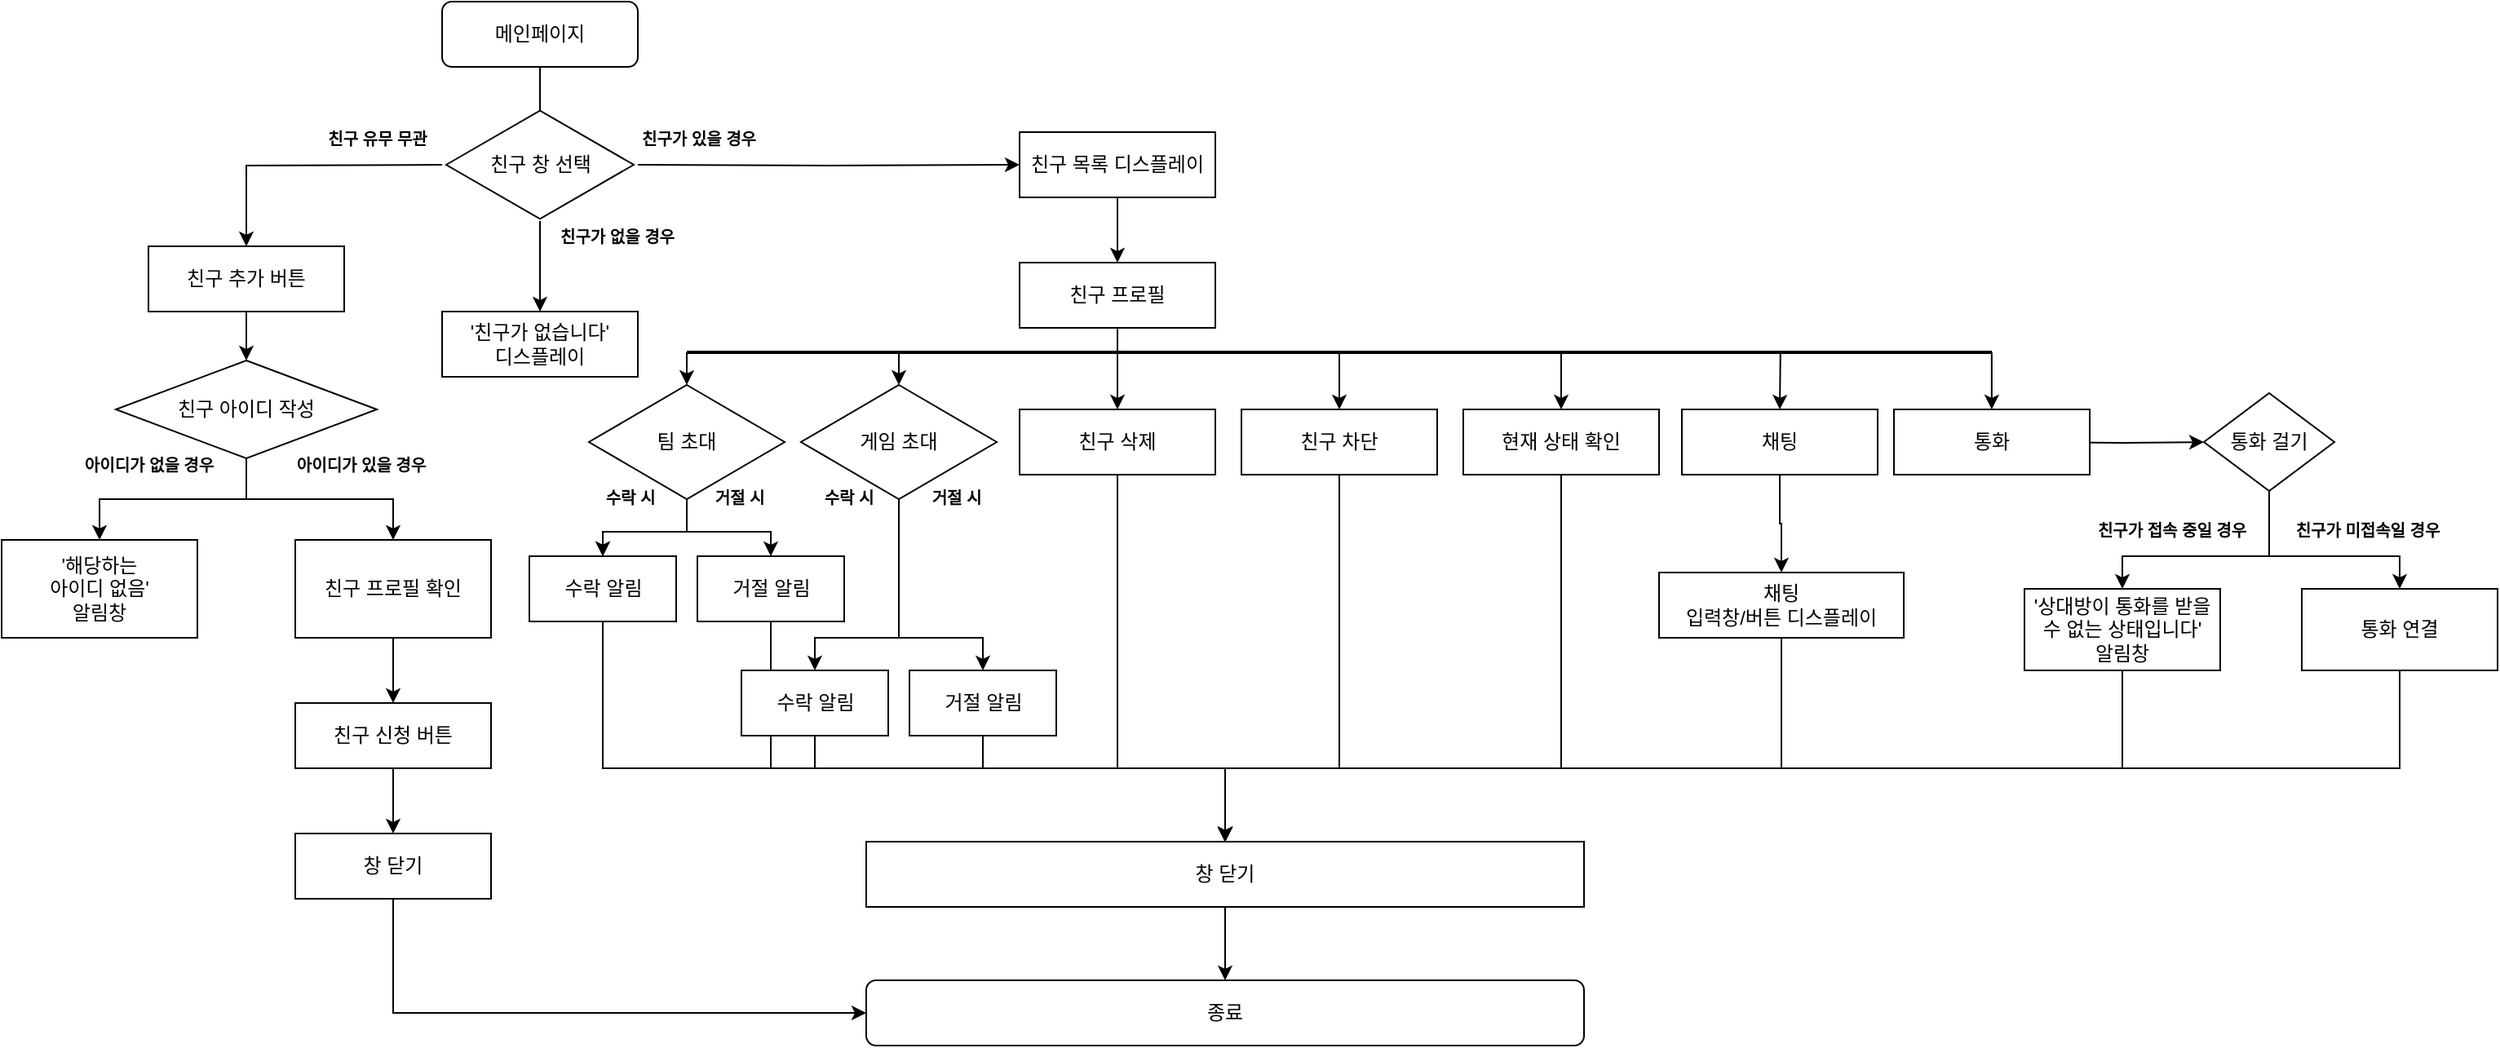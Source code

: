 <mxfile version="22.1.0" type="github">
  <diagram id="C5RBs43oDa-KdzZeNtuy" name="Page-1">
    <mxGraphModel dx="2812" dy="834" grid="1" gridSize="10" guides="1" tooltips="1" connect="1" arrows="1" fold="1" page="1" pageScale="1" pageWidth="827" pageHeight="1169" math="0" shadow="0">
      <root>
        <mxCell id="WIyWlLk6GJQsqaUBKTNV-0" />
        <mxCell id="WIyWlLk6GJQsqaUBKTNV-1" parent="WIyWlLk6GJQsqaUBKTNV-0" />
        <mxCell id="ka-RQTAtzn6AO5uNVBUh-3" value="" style="edgeStyle=orthogonalEdgeStyle;rounded=0;orthogonalLoop=1;jettySize=auto;html=1;entryX=0.5;entryY=0;entryDx=0;entryDy=0;" edge="1" parent="WIyWlLk6GJQsqaUBKTNV-1" source="WIyWlLk6GJQsqaUBKTNV-3">
          <mxGeometry relative="1" as="geometry">
            <mxPoint x="220" y="150" as="targetPoint" />
          </mxGeometry>
        </mxCell>
        <mxCell id="WIyWlLk6GJQsqaUBKTNV-3" value="메인페이지" style="rounded=1;whiteSpace=wrap;html=1;fontSize=12;glass=0;strokeWidth=1;shadow=0;" parent="WIyWlLk6GJQsqaUBKTNV-1" vertex="1">
          <mxGeometry x="160" y="70" width="120" height="40" as="geometry" />
        </mxCell>
        <mxCell id="WIyWlLk6GJQsqaUBKTNV-11" value="종료" style="rounded=1;whiteSpace=wrap;html=1;fontSize=12;glass=0;strokeWidth=1;shadow=0;" parent="WIyWlLk6GJQsqaUBKTNV-1" vertex="1">
          <mxGeometry x="420" y="670" width="440" height="40" as="geometry" />
        </mxCell>
        <mxCell id="ka-RQTAtzn6AO5uNVBUh-8" value="" style="edgeStyle=orthogonalEdgeStyle;rounded=0;orthogonalLoop=1;jettySize=auto;html=1;" edge="1" parent="WIyWlLk6GJQsqaUBKTNV-1" target="ka-RQTAtzn6AO5uNVBUh-7">
          <mxGeometry relative="1" as="geometry">
            <mxPoint x="160" y="170.0" as="sourcePoint" />
          </mxGeometry>
        </mxCell>
        <mxCell id="ka-RQTAtzn6AO5uNVBUh-34" value="" style="edgeStyle=orthogonalEdgeStyle;rounded=0;orthogonalLoop=1;jettySize=auto;html=1;exitX=1;exitY=0.5;exitDx=0;exitDy=0;" edge="1" parent="WIyWlLk6GJQsqaUBKTNV-1" target="ka-RQTAtzn6AO5uNVBUh-33">
          <mxGeometry relative="1" as="geometry">
            <mxPoint x="280" y="170" as="sourcePoint" />
          </mxGeometry>
        </mxCell>
        <mxCell id="ka-RQTAtzn6AO5uNVBUh-14" value="" style="edgeStyle=orthogonalEdgeStyle;rounded=0;orthogonalLoop=1;jettySize=auto;html=1;" edge="1" parent="WIyWlLk6GJQsqaUBKTNV-1" source="ka-RQTAtzn6AO5uNVBUh-7" target="ka-RQTAtzn6AO5uNVBUh-13">
          <mxGeometry relative="1" as="geometry" />
        </mxCell>
        <mxCell id="ka-RQTAtzn6AO5uNVBUh-7" value="친구 추가 버튼" style="whiteSpace=wrap;html=1;rounded=0;" vertex="1" parent="WIyWlLk6GJQsqaUBKTNV-1">
          <mxGeometry x="-20" y="220" width="120" height="40" as="geometry" />
        </mxCell>
        <mxCell id="ka-RQTAtzn6AO5uNVBUh-16" value="" style="edgeStyle=orthogonalEdgeStyle;rounded=0;orthogonalLoop=1;jettySize=auto;html=1;" edge="1" parent="WIyWlLk6GJQsqaUBKTNV-1" source="ka-RQTAtzn6AO5uNVBUh-13" target="ka-RQTAtzn6AO5uNVBUh-15">
          <mxGeometry relative="1" as="geometry" />
        </mxCell>
        <mxCell id="ka-RQTAtzn6AO5uNVBUh-21" value="" style="edgeStyle=orthogonalEdgeStyle;rounded=0;orthogonalLoop=1;jettySize=auto;html=1;" edge="1" parent="WIyWlLk6GJQsqaUBKTNV-1" source="ka-RQTAtzn6AO5uNVBUh-13" target="ka-RQTAtzn6AO5uNVBUh-20">
          <mxGeometry relative="1" as="geometry" />
        </mxCell>
        <mxCell id="ka-RQTAtzn6AO5uNVBUh-13" value="친구 아이디 작성" style="rhombus;whiteSpace=wrap;html=1;rounded=0;" vertex="1" parent="WIyWlLk6GJQsqaUBKTNV-1">
          <mxGeometry x="-40" y="290" width="160" height="60" as="geometry" />
        </mxCell>
        <mxCell id="ka-RQTAtzn6AO5uNVBUh-18" value="" style="edgeStyle=orthogonalEdgeStyle;rounded=0;orthogonalLoop=1;jettySize=auto;html=1;" edge="1" parent="WIyWlLk6GJQsqaUBKTNV-1" source="ka-RQTAtzn6AO5uNVBUh-15" target="ka-RQTAtzn6AO5uNVBUh-17">
          <mxGeometry relative="1" as="geometry" />
        </mxCell>
        <mxCell id="ka-RQTAtzn6AO5uNVBUh-15" value="친구 프로필 확인" style="whiteSpace=wrap;html=1;rounded=0;" vertex="1" parent="WIyWlLk6GJQsqaUBKTNV-1">
          <mxGeometry x="70" y="400" width="120" height="60" as="geometry" />
        </mxCell>
        <mxCell id="ka-RQTAtzn6AO5uNVBUh-28" value="" style="edgeStyle=orthogonalEdgeStyle;rounded=0;orthogonalLoop=1;jettySize=auto;html=1;" edge="1" parent="WIyWlLk6GJQsqaUBKTNV-1" source="ka-RQTAtzn6AO5uNVBUh-17" target="ka-RQTAtzn6AO5uNVBUh-27">
          <mxGeometry relative="1" as="geometry" />
        </mxCell>
        <mxCell id="ka-RQTAtzn6AO5uNVBUh-17" value="친구 신청 버튼" style="whiteSpace=wrap;html=1;rounded=0;" vertex="1" parent="WIyWlLk6GJQsqaUBKTNV-1">
          <mxGeometry x="70" y="500" width="120" height="40" as="geometry" />
        </mxCell>
        <mxCell id="ka-RQTAtzn6AO5uNVBUh-20" value="&#39;해당하는 &lt;br&gt;아이디 없음&#39; &lt;br&gt;알림창" style="whiteSpace=wrap;html=1;rounded=0;" vertex="1" parent="WIyWlLk6GJQsqaUBKTNV-1">
          <mxGeometry x="-110" y="400" width="120" height="60" as="geometry" />
        </mxCell>
        <mxCell id="ka-RQTAtzn6AO5uNVBUh-22" value="&lt;font style=&quot;font-size: 10px;&quot;&gt;아이디가 없을 경우&lt;/font&gt;" style="text;strokeColor=none;fillColor=none;html=1;fontSize=24;fontStyle=1;verticalAlign=middle;align=center;" vertex="1" parent="WIyWlLk6GJQsqaUBKTNV-1">
          <mxGeometry x="-70" y="330" width="100" height="40" as="geometry" />
        </mxCell>
        <mxCell id="ka-RQTAtzn6AO5uNVBUh-24" value="&lt;font style=&quot;font-size: 10px;&quot;&gt;아이디가 있을 경우&lt;/font&gt;" style="text;strokeColor=none;fillColor=none;html=1;fontSize=24;fontStyle=1;verticalAlign=middle;align=center;" vertex="1" parent="WIyWlLk6GJQsqaUBKTNV-1">
          <mxGeometry x="60" y="330" width="100" height="40" as="geometry" />
        </mxCell>
        <mxCell id="ka-RQTAtzn6AO5uNVBUh-29" value="" style="edgeStyle=orthogonalEdgeStyle;rounded=0;orthogonalLoop=1;jettySize=auto;html=1;" edge="1" parent="WIyWlLk6GJQsqaUBKTNV-1" source="ka-RQTAtzn6AO5uNVBUh-27" target="WIyWlLk6GJQsqaUBKTNV-11">
          <mxGeometry relative="1" as="geometry">
            <Array as="points">
              <mxPoint x="130" y="690" />
            </Array>
          </mxGeometry>
        </mxCell>
        <mxCell id="ka-RQTAtzn6AO5uNVBUh-27" value="창 닫기" style="whiteSpace=wrap;html=1;rounded=0;" vertex="1" parent="WIyWlLk6GJQsqaUBKTNV-1">
          <mxGeometry x="70" y="580" width="120" height="40" as="geometry" />
        </mxCell>
        <mxCell id="ka-RQTAtzn6AO5uNVBUh-36" value="" style="edgeStyle=orthogonalEdgeStyle;rounded=0;orthogonalLoop=1;jettySize=auto;html=1;" edge="1" parent="WIyWlLk6GJQsqaUBKTNV-1" source="ka-RQTAtzn6AO5uNVBUh-33" target="ka-RQTAtzn6AO5uNVBUh-35">
          <mxGeometry relative="1" as="geometry" />
        </mxCell>
        <mxCell id="ka-RQTAtzn6AO5uNVBUh-33" value="친구 목록 디스플레이" style="whiteSpace=wrap;html=1;rounded=0;" vertex="1" parent="WIyWlLk6GJQsqaUBKTNV-1">
          <mxGeometry x="514" y="150" width="120" height="40" as="geometry" />
        </mxCell>
        <mxCell id="ka-RQTAtzn6AO5uNVBUh-52" style="edgeStyle=orthogonalEdgeStyle;rounded=0;orthogonalLoop=1;jettySize=auto;html=1;exitX=0.5;exitY=1;exitDx=0;exitDy=0;entryX=0.5;entryY=0;entryDx=0;entryDy=0;" edge="1" parent="WIyWlLk6GJQsqaUBKTNV-1" source="ka-RQTAtzn6AO5uNVBUh-35" target="ka-RQTAtzn6AO5uNVBUh-48">
          <mxGeometry relative="1" as="geometry">
            <mxPoint x="574.615" y="310" as="targetPoint" />
          </mxGeometry>
        </mxCell>
        <mxCell id="ka-RQTAtzn6AO5uNVBUh-35" value="친구 프로필" style="whiteSpace=wrap;html=1;rounded=0;" vertex="1" parent="WIyWlLk6GJQsqaUBKTNV-1">
          <mxGeometry x="514" y="230" width="120" height="40" as="geometry" />
        </mxCell>
        <mxCell id="ka-RQTAtzn6AO5uNVBUh-66" style="edgeStyle=orthogonalEdgeStyle;rounded=0;orthogonalLoop=1;jettySize=auto;html=1;exitX=0.5;exitY=1;exitDx=0;exitDy=0;entryX=0.5;entryY=0;entryDx=0;entryDy=0;" edge="1" parent="WIyWlLk6GJQsqaUBKTNV-1" source="ka-RQTAtzn6AO5uNVBUh-37" target="ka-RQTAtzn6AO5uNVBUh-64">
          <mxGeometry relative="1" as="geometry">
            <Array as="points">
              <mxPoint x="440" y="460" />
              <mxPoint x="389" y="460" />
            </Array>
          </mxGeometry>
        </mxCell>
        <mxCell id="ka-RQTAtzn6AO5uNVBUh-67" style="edgeStyle=orthogonalEdgeStyle;rounded=0;orthogonalLoop=1;jettySize=auto;html=1;exitX=0.5;exitY=1;exitDx=0;exitDy=0;entryX=0.5;entryY=0;entryDx=0;entryDy=0;" edge="1" parent="WIyWlLk6GJQsqaUBKTNV-1" source="ka-RQTAtzn6AO5uNVBUh-37" target="ka-RQTAtzn6AO5uNVBUh-65">
          <mxGeometry relative="1" as="geometry">
            <Array as="points">
              <mxPoint x="440" y="460" />
              <mxPoint x="491" y="460" />
            </Array>
          </mxGeometry>
        </mxCell>
        <mxCell id="ka-RQTAtzn6AO5uNVBUh-37" value="게임 초대" style="rhombus;whiteSpace=wrap;html=1;rounded=0;" vertex="1" parent="WIyWlLk6GJQsqaUBKTNV-1">
          <mxGeometry x="380" y="305" width="120" height="70" as="geometry" />
        </mxCell>
        <mxCell id="ka-RQTAtzn6AO5uNVBUh-60" value="" style="edgeStyle=orthogonalEdgeStyle;rounded=0;orthogonalLoop=1;jettySize=auto;html=1;" edge="1" parent="WIyWlLk6GJQsqaUBKTNV-1" source="ka-RQTAtzn6AO5uNVBUh-39" target="ka-RQTAtzn6AO5uNVBUh-59">
          <mxGeometry relative="1" as="geometry" />
        </mxCell>
        <mxCell id="ka-RQTAtzn6AO5uNVBUh-61" value="" style="edgeStyle=orthogonalEdgeStyle;rounded=0;orthogonalLoop=1;jettySize=auto;html=1;" edge="1" parent="WIyWlLk6GJQsqaUBKTNV-1" source="ka-RQTAtzn6AO5uNVBUh-39" target="ka-RQTAtzn6AO5uNVBUh-59">
          <mxGeometry relative="1" as="geometry" />
        </mxCell>
        <mxCell id="ka-RQTAtzn6AO5uNVBUh-63" style="edgeStyle=orthogonalEdgeStyle;rounded=0;orthogonalLoop=1;jettySize=auto;html=1;exitX=0.5;exitY=1;exitDx=0;exitDy=0;entryX=0.5;entryY=0;entryDx=0;entryDy=0;" edge="1" parent="WIyWlLk6GJQsqaUBKTNV-1" source="ka-RQTAtzn6AO5uNVBUh-39" target="ka-RQTAtzn6AO5uNVBUh-62">
          <mxGeometry relative="1" as="geometry" />
        </mxCell>
        <mxCell id="ka-RQTAtzn6AO5uNVBUh-39" value="팀 초대" style="rhombus;whiteSpace=wrap;html=1;rounded=0;" vertex="1" parent="WIyWlLk6GJQsqaUBKTNV-1">
          <mxGeometry x="250" y="305" width="120" height="70" as="geometry" />
        </mxCell>
        <mxCell id="ka-RQTAtzn6AO5uNVBUh-72" style="edgeStyle=orthogonalEdgeStyle;rounded=0;orthogonalLoop=1;jettySize=auto;html=1;exitX=0.5;exitY=1;exitDx=0;exitDy=0;entryX=0.5;entryY=0;entryDx=0;entryDy=0;" edge="1" parent="WIyWlLk6GJQsqaUBKTNV-1" source="ka-RQTAtzn6AO5uNVBUh-44" target="ka-RQTAtzn6AO5uNVBUh-70">
          <mxGeometry relative="1" as="geometry">
            <Array as="points">
              <mxPoint x="710" y="540" />
              <mxPoint x="640" y="540" />
            </Array>
          </mxGeometry>
        </mxCell>
        <mxCell id="ka-RQTAtzn6AO5uNVBUh-44" value="친구 차단" style="whiteSpace=wrap;html=1;rounded=0;" vertex="1" parent="WIyWlLk6GJQsqaUBKTNV-1">
          <mxGeometry x="650" y="320" width="120" height="40" as="geometry" />
        </mxCell>
        <mxCell id="ka-RQTAtzn6AO5uNVBUh-73" style="edgeStyle=orthogonalEdgeStyle;rounded=0;orthogonalLoop=1;jettySize=auto;html=1;exitX=0.5;exitY=1;exitDx=0;exitDy=0;entryX=0.5;entryY=0;entryDx=0;entryDy=0;" edge="1" parent="WIyWlLk6GJQsqaUBKTNV-1" source="ka-RQTAtzn6AO5uNVBUh-45" target="ka-RQTAtzn6AO5uNVBUh-70">
          <mxGeometry relative="1" as="geometry">
            <Array as="points">
              <mxPoint x="846" y="540" />
              <mxPoint x="640" y="540" />
            </Array>
          </mxGeometry>
        </mxCell>
        <mxCell id="ka-RQTAtzn6AO5uNVBUh-45" value="현재 상태 확인" style="whiteSpace=wrap;html=1;rounded=0;" vertex="1" parent="WIyWlLk6GJQsqaUBKTNV-1">
          <mxGeometry x="786" y="320" width="120" height="40" as="geometry" />
        </mxCell>
        <mxCell id="ka-RQTAtzn6AO5uNVBUh-47" style="edgeStyle=orthogonalEdgeStyle;rounded=0;orthogonalLoop=1;jettySize=auto;html=1;exitX=0.5;exitY=1;exitDx=0;exitDy=0;" edge="1" parent="WIyWlLk6GJQsqaUBKTNV-1" source="ka-RQTAtzn6AO5uNVBUh-45" target="ka-RQTAtzn6AO5uNVBUh-45">
          <mxGeometry relative="1" as="geometry" />
        </mxCell>
        <mxCell id="ka-RQTAtzn6AO5uNVBUh-71" style="edgeStyle=orthogonalEdgeStyle;rounded=0;orthogonalLoop=1;jettySize=auto;html=1;exitX=0.5;exitY=1;exitDx=0;exitDy=0;entryX=0.5;entryY=0;entryDx=0;entryDy=0;" edge="1" parent="WIyWlLk6GJQsqaUBKTNV-1" source="ka-RQTAtzn6AO5uNVBUh-48" target="ka-RQTAtzn6AO5uNVBUh-70">
          <mxGeometry relative="1" as="geometry">
            <Array as="points">
              <mxPoint x="574" y="540" />
              <mxPoint x="640" y="540" />
            </Array>
          </mxGeometry>
        </mxCell>
        <mxCell id="ka-RQTAtzn6AO5uNVBUh-48" value="친구 삭제" style="whiteSpace=wrap;html=1;rounded=0;" vertex="1" parent="WIyWlLk6GJQsqaUBKTNV-1">
          <mxGeometry x="514" y="320" width="120" height="40" as="geometry" />
        </mxCell>
        <mxCell id="ka-RQTAtzn6AO5uNVBUh-54" style="edgeStyle=orthogonalEdgeStyle;rounded=0;orthogonalLoop=1;jettySize=auto;html=1;exitX=0.25;exitY=0.5;exitDx=0;exitDy=0;exitPerimeter=0;entryX=0.5;entryY=0;entryDx=0;entryDy=0;" edge="1" parent="WIyWlLk6GJQsqaUBKTNV-1" source="ka-RQTAtzn6AO5uNVBUh-53" target="ka-RQTAtzn6AO5uNVBUh-37">
          <mxGeometry relative="1" as="geometry">
            <Array as="points">
              <mxPoint x="440" y="285" />
            </Array>
          </mxGeometry>
        </mxCell>
        <mxCell id="ka-RQTAtzn6AO5uNVBUh-56" style="edgeStyle=orthogonalEdgeStyle;rounded=0;orthogonalLoop=1;jettySize=auto;html=1;exitX=0;exitY=0.5;exitDx=0;exitDy=0;exitPerimeter=0;entryX=0.5;entryY=0;entryDx=0;entryDy=0;" edge="1" parent="WIyWlLk6GJQsqaUBKTNV-1" source="ka-RQTAtzn6AO5uNVBUh-53" target="ka-RQTAtzn6AO5uNVBUh-39">
          <mxGeometry relative="1" as="geometry" />
        </mxCell>
        <mxCell id="ka-RQTAtzn6AO5uNVBUh-57" style="edgeStyle=orthogonalEdgeStyle;rounded=0;orthogonalLoop=1;jettySize=auto;html=1;exitX=0.75;exitY=0.5;exitDx=0;exitDy=0;exitPerimeter=0;entryX=0.5;entryY=0;entryDx=0;entryDy=0;" edge="1" parent="WIyWlLk6GJQsqaUBKTNV-1" source="ka-RQTAtzn6AO5uNVBUh-53" target="ka-RQTAtzn6AO5uNVBUh-44">
          <mxGeometry relative="1" as="geometry">
            <Array as="points">
              <mxPoint x="710" y="285" />
            </Array>
          </mxGeometry>
        </mxCell>
        <mxCell id="ka-RQTAtzn6AO5uNVBUh-58" style="edgeStyle=orthogonalEdgeStyle;rounded=0;orthogonalLoop=1;jettySize=auto;html=1;exitX=1;exitY=0.5;exitDx=0;exitDy=0;exitPerimeter=0;entryX=0.5;entryY=0;entryDx=0;entryDy=0;" edge="1" parent="WIyWlLk6GJQsqaUBKTNV-1" source="ka-RQTAtzn6AO5uNVBUh-53" target="ka-RQTAtzn6AO5uNVBUh-45">
          <mxGeometry relative="1" as="geometry">
            <Array as="points">
              <mxPoint x="846" y="285" />
            </Array>
          </mxGeometry>
        </mxCell>
        <mxCell id="ka-RQTAtzn6AO5uNVBUh-102" style="edgeStyle=orthogonalEdgeStyle;rounded=0;orthogonalLoop=1;jettySize=auto;html=1;exitX=0.838;exitY=0.562;exitDx=0;exitDy=0;exitPerimeter=0;entryX=0.5;entryY=0;entryDx=0;entryDy=0;" edge="1" parent="WIyWlLk6GJQsqaUBKTNV-1" source="ka-RQTAtzn6AO5uNVBUh-53" target="ka-RQTAtzn6AO5uNVBUh-100">
          <mxGeometry relative="1" as="geometry">
            <Array as="points" />
          </mxGeometry>
        </mxCell>
        <mxCell id="ka-RQTAtzn6AO5uNVBUh-53" value="" style="line;strokeWidth=2;html=1;" vertex="1" parent="WIyWlLk6GJQsqaUBKTNV-1">
          <mxGeometry x="310" y="280" width="800" height="10" as="geometry" />
        </mxCell>
        <mxCell id="ka-RQTAtzn6AO5uNVBUh-80" style="edgeStyle=orthogonalEdgeStyle;rounded=0;orthogonalLoop=1;jettySize=auto;html=1;exitX=0.5;exitY=1;exitDx=0;exitDy=0;entryX=0.5;entryY=0;entryDx=0;entryDy=0;" edge="1" parent="WIyWlLk6GJQsqaUBKTNV-1" source="ka-RQTAtzn6AO5uNVBUh-59" target="ka-RQTAtzn6AO5uNVBUh-70">
          <mxGeometry relative="1" as="geometry">
            <Array as="points">
              <mxPoint x="259" y="540" />
              <mxPoint x="640" y="540" />
            </Array>
          </mxGeometry>
        </mxCell>
        <mxCell id="ka-RQTAtzn6AO5uNVBUh-59" value="수락 알림" style="whiteSpace=wrap;html=1;rounded=0;" vertex="1" parent="WIyWlLk6GJQsqaUBKTNV-1">
          <mxGeometry x="213.5" y="410" width="90" height="40" as="geometry" />
        </mxCell>
        <mxCell id="ka-RQTAtzn6AO5uNVBUh-79" style="edgeStyle=orthogonalEdgeStyle;rounded=0;orthogonalLoop=1;jettySize=auto;html=1;exitX=0.5;exitY=1;exitDx=0;exitDy=0;entryX=0.5;entryY=0;entryDx=0;entryDy=0;" edge="1" parent="WIyWlLk6GJQsqaUBKTNV-1" source="ka-RQTAtzn6AO5uNVBUh-62" target="ka-RQTAtzn6AO5uNVBUh-70">
          <mxGeometry relative="1" as="geometry">
            <Array as="points">
              <mxPoint x="362" y="540" />
              <mxPoint x="640" y="540" />
            </Array>
          </mxGeometry>
        </mxCell>
        <mxCell id="ka-RQTAtzn6AO5uNVBUh-62" value="거절 알림" style="whiteSpace=wrap;html=1;rounded=0;" vertex="1" parent="WIyWlLk6GJQsqaUBKTNV-1">
          <mxGeometry x="316.5" y="410" width="90" height="40" as="geometry" />
        </mxCell>
        <mxCell id="ka-RQTAtzn6AO5uNVBUh-76" style="edgeStyle=orthogonalEdgeStyle;rounded=0;orthogonalLoop=1;jettySize=auto;html=1;exitX=0.5;exitY=1;exitDx=0;exitDy=0;entryX=0.5;entryY=0;entryDx=0;entryDy=0;" edge="1" parent="WIyWlLk6GJQsqaUBKTNV-1" source="ka-RQTAtzn6AO5uNVBUh-64" target="ka-RQTAtzn6AO5uNVBUh-70">
          <mxGeometry relative="1" as="geometry">
            <Array as="points">
              <mxPoint x="389" y="540" />
              <mxPoint x="640" y="540" />
            </Array>
          </mxGeometry>
        </mxCell>
        <mxCell id="ka-RQTAtzn6AO5uNVBUh-64" value="수락 알림" style="whiteSpace=wrap;html=1;rounded=0;" vertex="1" parent="WIyWlLk6GJQsqaUBKTNV-1">
          <mxGeometry x="343.5" y="480" width="90" height="40" as="geometry" />
        </mxCell>
        <mxCell id="ka-RQTAtzn6AO5uNVBUh-78" style="edgeStyle=orthogonalEdgeStyle;rounded=0;orthogonalLoop=1;jettySize=auto;html=1;exitX=0.5;exitY=1;exitDx=0;exitDy=0;entryX=0.5;entryY=0;entryDx=0;entryDy=0;" edge="1" parent="WIyWlLk6GJQsqaUBKTNV-1" source="ka-RQTAtzn6AO5uNVBUh-65" target="ka-RQTAtzn6AO5uNVBUh-70">
          <mxGeometry relative="1" as="geometry">
            <Array as="points">
              <mxPoint x="491" y="540" />
              <mxPoint x="640" y="540" />
            </Array>
          </mxGeometry>
        </mxCell>
        <mxCell id="ka-RQTAtzn6AO5uNVBUh-65" value="거절 알림" style="whiteSpace=wrap;html=1;rounded=0;" vertex="1" parent="WIyWlLk6GJQsqaUBKTNV-1">
          <mxGeometry x="446.5" y="480" width="90" height="40" as="geometry" />
        </mxCell>
        <mxCell id="ka-RQTAtzn6AO5uNVBUh-108" value="" style="edgeStyle=orthogonalEdgeStyle;rounded=0;orthogonalLoop=1;jettySize=auto;html=1;" edge="1" parent="WIyWlLk6GJQsqaUBKTNV-1" source="ka-RQTAtzn6AO5uNVBUh-70" target="WIyWlLk6GJQsqaUBKTNV-11">
          <mxGeometry relative="1" as="geometry" />
        </mxCell>
        <mxCell id="ka-RQTAtzn6AO5uNVBUh-70" value="창 닫기" style="whiteSpace=wrap;html=1;rounded=0;" vertex="1" parent="WIyWlLk6GJQsqaUBKTNV-1">
          <mxGeometry x="420" y="585" width="440" height="40" as="geometry" />
        </mxCell>
        <mxCell id="ka-RQTAtzn6AO5uNVBUh-82" value="&lt;font style=&quot;font-size: 10px;&quot;&gt;수락 시&lt;/font&gt;" style="text;strokeColor=none;fillColor=none;html=1;fontSize=24;fontStyle=1;verticalAlign=middle;align=center;" vertex="1" parent="WIyWlLk6GJQsqaUBKTNV-1">
          <mxGeometry x="250" y="360" width="50" height="20" as="geometry" />
        </mxCell>
        <mxCell id="ka-RQTAtzn6AO5uNVBUh-86" value="&lt;font style=&quot;font-size: 10px;&quot;&gt;거절 시&lt;/font&gt;" style="text;strokeColor=none;fillColor=none;html=1;fontSize=24;fontStyle=1;verticalAlign=middle;align=center;" vertex="1" parent="WIyWlLk6GJQsqaUBKTNV-1">
          <mxGeometry x="316.5" y="360" width="50" height="20" as="geometry" />
        </mxCell>
        <mxCell id="ka-RQTAtzn6AO5uNVBUh-88" value="&lt;font style=&quot;font-size: 10px;&quot;&gt;거절 시&lt;/font&gt;" style="text;strokeColor=none;fillColor=none;html=1;fontSize=24;fontStyle=1;verticalAlign=middle;align=center;" vertex="1" parent="WIyWlLk6GJQsqaUBKTNV-1">
          <mxGeometry x="450" y="360" width="50" height="20" as="geometry" />
        </mxCell>
        <mxCell id="ka-RQTAtzn6AO5uNVBUh-89" value="&lt;font style=&quot;font-size: 10px;&quot;&gt;수락 시&lt;/font&gt;" style="text;strokeColor=none;fillColor=none;html=1;fontSize=24;fontStyle=1;verticalAlign=middle;align=center;" vertex="1" parent="WIyWlLk6GJQsqaUBKTNV-1">
          <mxGeometry x="383.5" y="360" width="50" height="20" as="geometry" />
        </mxCell>
        <mxCell id="ka-RQTAtzn6AO5uNVBUh-94" value="" style="edgeStyle=orthogonalEdgeStyle;rounded=0;orthogonalLoop=1;jettySize=auto;html=1;" edge="1" parent="WIyWlLk6GJQsqaUBKTNV-1" source="ka-RQTAtzn6AO5uNVBUh-90">
          <mxGeometry relative="1" as="geometry">
            <mxPoint x="220" y="260" as="targetPoint" />
          </mxGeometry>
        </mxCell>
        <mxCell id="ka-RQTAtzn6AO5uNVBUh-90" value="친구 창 선택" style="html=1;whiteSpace=wrap;aspect=fixed;shape=isoRectangle;" vertex="1" parent="WIyWlLk6GJQsqaUBKTNV-1">
          <mxGeometry x="162.5" y="135.5" width="115" height="69" as="geometry" />
        </mxCell>
        <mxCell id="ka-RQTAtzn6AO5uNVBUh-95" value="&#39;친구가 없습니다&#39;&lt;br style=&quot;border-color: var(--border-color);&quot;&gt;디스플레이" style="whiteSpace=wrap;html=1;rounded=0;" vertex="1" parent="WIyWlLk6GJQsqaUBKTNV-1">
          <mxGeometry x="160" y="260" width="120" height="40" as="geometry" />
        </mxCell>
        <mxCell id="ka-RQTAtzn6AO5uNVBUh-96" value="&lt;font style=&quot;font-size: 10px;&quot;&gt;친구가 있을 경우&lt;/font&gt;" style="text;strokeColor=none;fillColor=none;html=1;fontSize=24;fontStyle=1;verticalAlign=middle;align=center;" vertex="1" parent="WIyWlLk6GJQsqaUBKTNV-1">
          <mxGeometry x="266.5" y="130" width="100" height="40" as="geometry" />
        </mxCell>
        <mxCell id="ka-RQTAtzn6AO5uNVBUh-97" value="&lt;font style=&quot;font-size: 10px;&quot;&gt;친구가 없을 경우&lt;/font&gt;" style="text;strokeColor=none;fillColor=none;html=1;fontSize=24;fontStyle=1;verticalAlign=middle;align=center;" vertex="1" parent="WIyWlLk6GJQsqaUBKTNV-1">
          <mxGeometry x="216.5" y="190" width="100" height="40" as="geometry" />
        </mxCell>
        <mxCell id="ka-RQTAtzn6AO5uNVBUh-98" value="&lt;font style=&quot;font-size: 10px;&quot;&gt;친구 유무 무관&lt;/font&gt;" style="text;strokeColor=none;fillColor=none;html=1;fontSize=24;fontStyle=1;verticalAlign=middle;align=center;" vertex="1" parent="WIyWlLk6GJQsqaUBKTNV-1">
          <mxGeometry x="70" y="130" width="100" height="40" as="geometry" />
        </mxCell>
        <mxCell id="ka-RQTAtzn6AO5uNVBUh-106" value="" style="edgeStyle=orthogonalEdgeStyle;rounded=0;orthogonalLoop=1;jettySize=auto;html=1;" edge="1" parent="WIyWlLk6GJQsqaUBKTNV-1" source="ka-RQTAtzn6AO5uNVBUh-100" target="ka-RQTAtzn6AO5uNVBUh-105">
          <mxGeometry relative="1" as="geometry" />
        </mxCell>
        <mxCell id="ka-RQTAtzn6AO5uNVBUh-100" value="채팅" style="whiteSpace=wrap;html=1;rounded=0;" vertex="1" parent="WIyWlLk6GJQsqaUBKTNV-1">
          <mxGeometry x="920" y="320" width="120" height="40" as="geometry" />
        </mxCell>
        <mxCell id="ka-RQTAtzn6AO5uNVBUh-110" value="" style="edgeStyle=orthogonalEdgeStyle;rounded=0;orthogonalLoop=1;jettySize=auto;html=1;" edge="1" parent="WIyWlLk6GJQsqaUBKTNV-1" target="ka-RQTAtzn6AO5uNVBUh-109">
          <mxGeometry relative="1" as="geometry">
            <mxPoint x="1140" y="340" as="sourcePoint" />
          </mxGeometry>
        </mxCell>
        <mxCell id="ka-RQTAtzn6AO5uNVBUh-103" value="통화" style="whiteSpace=wrap;html=1;rounded=0;" vertex="1" parent="WIyWlLk6GJQsqaUBKTNV-1">
          <mxGeometry x="1050" y="320" width="120" height="40" as="geometry" />
        </mxCell>
        <mxCell id="ka-RQTAtzn6AO5uNVBUh-104" style="edgeStyle=orthogonalEdgeStyle;rounded=0;orthogonalLoop=1;jettySize=auto;html=1;exitX=0.788;exitY=0.456;exitDx=0;exitDy=0;exitPerimeter=0;entryX=0.5;entryY=0;entryDx=0;entryDy=0;" edge="1" parent="WIyWlLk6GJQsqaUBKTNV-1">
          <mxGeometry relative="1" as="geometry">
            <mxPoint x="1109.92" y="285" as="sourcePoint" />
            <mxPoint x="1109.92" y="320" as="targetPoint" />
            <Array as="points" />
          </mxGeometry>
        </mxCell>
        <mxCell id="ka-RQTAtzn6AO5uNVBUh-107" style="edgeStyle=orthogonalEdgeStyle;rounded=0;orthogonalLoop=1;jettySize=auto;html=1;exitX=0.5;exitY=1;exitDx=0;exitDy=0;entryX=0.5;entryY=0;entryDx=0;entryDy=0;" edge="1" parent="WIyWlLk6GJQsqaUBKTNV-1" source="ka-RQTAtzn6AO5uNVBUh-105" target="ka-RQTAtzn6AO5uNVBUh-70">
          <mxGeometry relative="1" as="geometry">
            <Array as="points">
              <mxPoint x="981" y="540" />
              <mxPoint x="640" y="540" />
            </Array>
          </mxGeometry>
        </mxCell>
        <mxCell id="ka-RQTAtzn6AO5uNVBUh-105" value="채팅&lt;br&gt;입력창/버튼 디스플레이" style="whiteSpace=wrap;html=1;rounded=0;" vertex="1" parent="WIyWlLk6GJQsqaUBKTNV-1">
          <mxGeometry x="906" y="420" width="150" height="40" as="geometry" />
        </mxCell>
        <mxCell id="ka-RQTAtzn6AO5uNVBUh-115" value="" style="edgeStyle=orthogonalEdgeStyle;rounded=0;orthogonalLoop=1;jettySize=auto;html=1;" edge="1" parent="WIyWlLk6GJQsqaUBKTNV-1" source="ka-RQTAtzn6AO5uNVBUh-109" target="ka-RQTAtzn6AO5uNVBUh-113">
          <mxGeometry relative="1" as="geometry">
            <Array as="points">
              <mxPoint x="1280" y="410" />
              <mxPoint x="1190" y="410" />
            </Array>
          </mxGeometry>
        </mxCell>
        <mxCell id="ka-RQTAtzn6AO5uNVBUh-109" value="통화 걸기" style="rhombus;whiteSpace=wrap;html=1;rounded=0;" vertex="1" parent="WIyWlLk6GJQsqaUBKTNV-1">
          <mxGeometry x="1240" y="310" width="80" height="60" as="geometry" />
        </mxCell>
        <mxCell id="ka-RQTAtzn6AO5uNVBUh-117" style="edgeStyle=orthogonalEdgeStyle;rounded=0;orthogonalLoop=1;jettySize=auto;html=1;exitX=1;exitY=0.25;exitDx=0;exitDy=0;entryX=0.5;entryY=0;entryDx=0;entryDy=0;" edge="1" parent="WIyWlLk6GJQsqaUBKTNV-1" source="ka-RQTAtzn6AO5uNVBUh-111" target="ka-RQTAtzn6AO5uNVBUh-116">
          <mxGeometry relative="1" as="geometry">
            <Array as="points">
              <mxPoint x="1280" y="410" />
              <mxPoint x="1360" y="410" />
            </Array>
          </mxGeometry>
        </mxCell>
        <mxCell id="ka-RQTAtzn6AO5uNVBUh-111" value="&lt;font style=&quot;font-size: 10px;&quot;&gt;친구가 접속 중일 경우&lt;/font&gt;" style="text;strokeColor=none;fillColor=none;html=1;fontSize=24;fontStyle=1;verticalAlign=middle;align=center;" vertex="1" parent="WIyWlLk6GJQsqaUBKTNV-1">
          <mxGeometry x="1160" y="370" width="120" height="40" as="geometry" />
        </mxCell>
        <mxCell id="ka-RQTAtzn6AO5uNVBUh-112" value="&lt;font style=&quot;font-size: 10px;&quot;&gt;친구가 미접속일 경우&lt;/font&gt;" style="text;strokeColor=none;fillColor=none;html=1;fontSize=24;fontStyle=1;verticalAlign=middle;align=center;" vertex="1" parent="WIyWlLk6GJQsqaUBKTNV-1">
          <mxGeometry x="1280" y="370" width="120" height="40" as="geometry" />
        </mxCell>
        <mxCell id="ka-RQTAtzn6AO5uNVBUh-118" style="edgeStyle=orthogonalEdgeStyle;rounded=0;orthogonalLoop=1;jettySize=auto;html=1;exitX=0.5;exitY=1;exitDx=0;exitDy=0;entryX=0.5;entryY=0;entryDx=0;entryDy=0;" edge="1" parent="WIyWlLk6GJQsqaUBKTNV-1" source="ka-RQTAtzn6AO5uNVBUh-113" target="ka-RQTAtzn6AO5uNVBUh-70">
          <mxGeometry relative="1" as="geometry">
            <Array as="points">
              <mxPoint x="1190" y="540" />
              <mxPoint x="640" y="540" />
            </Array>
          </mxGeometry>
        </mxCell>
        <mxCell id="ka-RQTAtzn6AO5uNVBUh-113" value="&#39;상대방이 통화를 받을 수 없는 상태입니다&#39;&lt;br&gt;알림창" style="whiteSpace=wrap;html=1;rounded=0;" vertex="1" parent="WIyWlLk6GJQsqaUBKTNV-1">
          <mxGeometry x="1130" y="430" width="120" height="50" as="geometry" />
        </mxCell>
        <mxCell id="ka-RQTAtzn6AO5uNVBUh-120" style="edgeStyle=orthogonalEdgeStyle;rounded=0;orthogonalLoop=1;jettySize=auto;html=1;exitX=0.5;exitY=1;exitDx=0;exitDy=0;entryX=0.5;entryY=0;entryDx=0;entryDy=0;" edge="1" parent="WIyWlLk6GJQsqaUBKTNV-1" source="ka-RQTAtzn6AO5uNVBUh-116" target="ka-RQTAtzn6AO5uNVBUh-70">
          <mxGeometry relative="1" as="geometry">
            <Array as="points">
              <mxPoint x="1360" y="540" />
              <mxPoint x="640" y="540" />
            </Array>
          </mxGeometry>
        </mxCell>
        <mxCell id="ka-RQTAtzn6AO5uNVBUh-116" value="통화 연결" style="whiteSpace=wrap;html=1;rounded=0;" vertex="1" parent="WIyWlLk6GJQsqaUBKTNV-1">
          <mxGeometry x="1300" y="430" width="120" height="50" as="geometry" />
        </mxCell>
      </root>
    </mxGraphModel>
  </diagram>
</mxfile>
